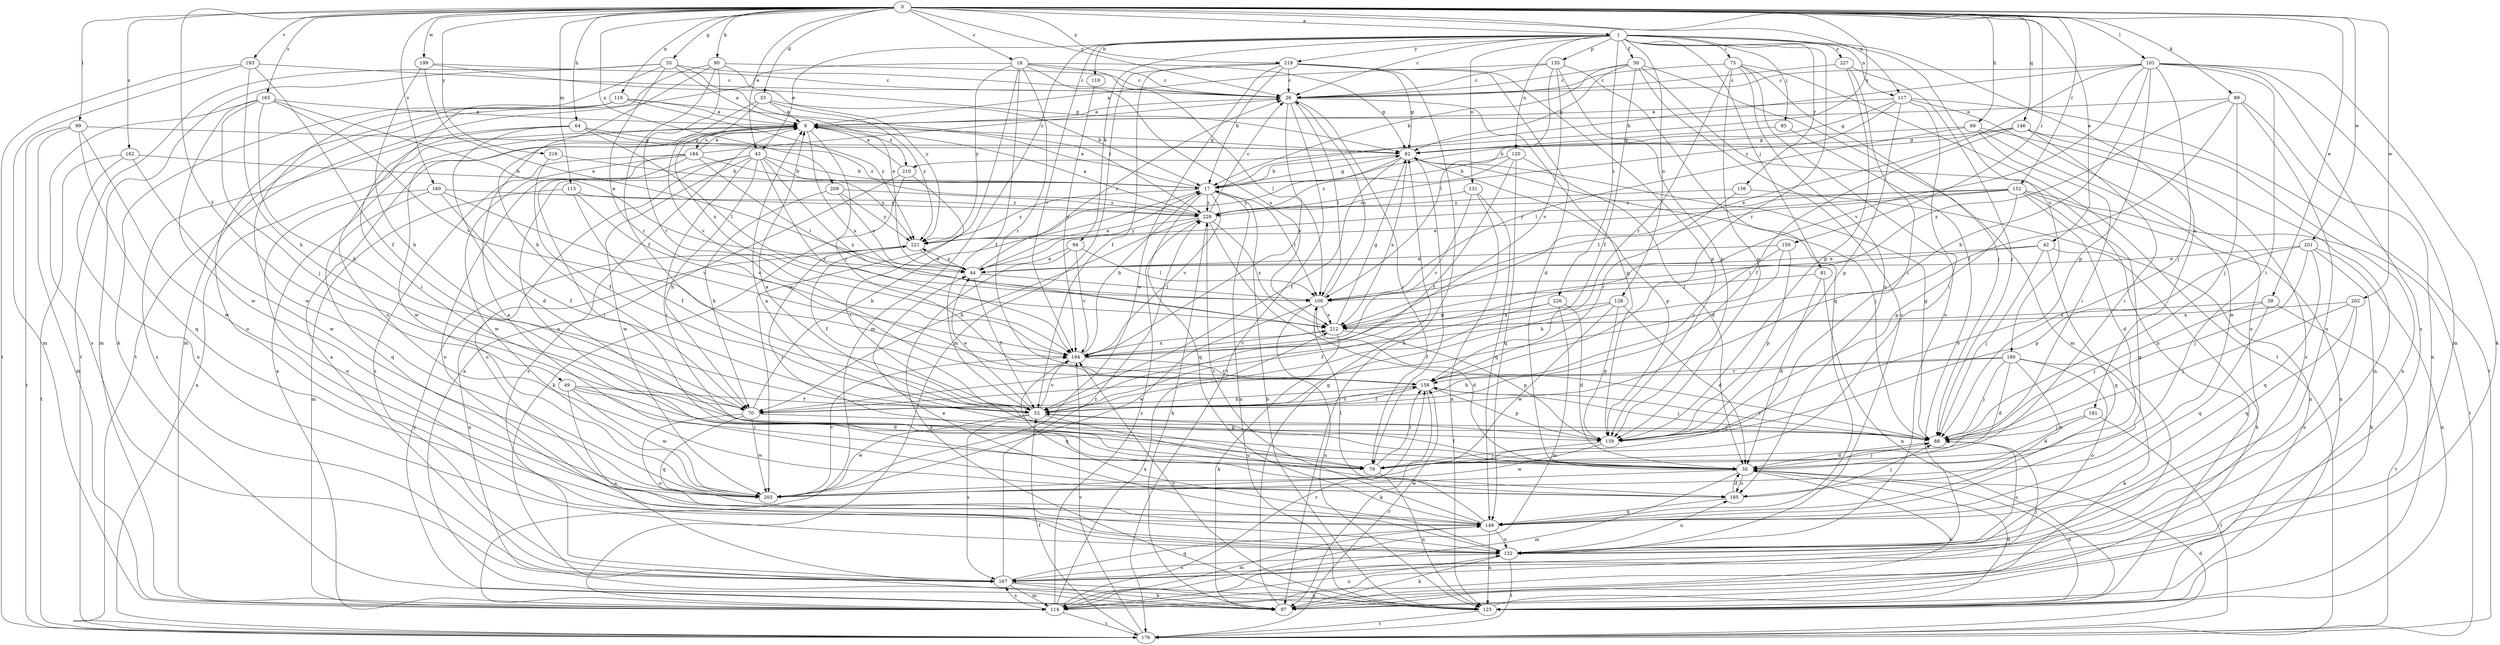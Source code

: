 strict digraph  {
0;
1;
9;
17;
18;
26;
33;
35;
39;
42;
43;
44;
49;
50;
52;
55;
62;
64;
69;
70;
75;
79;
81;
83;
88;
89;
90;
94;
97;
99;
101;
106;
113;
114;
116;
117;
119;
120;
123;
128;
131;
132;
135;
139;
146;
149;
150;
152;
156;
158;
160;
162;
165;
167;
176;
180;
181;
184;
185;
193;
194;
199;
201;
202;
203;
209;
210;
212;
216;
219;
221;
226;
227;
229;
0 -> 1  [label=a];
0 -> 18  [label=c];
0 -> 26  [label=c];
0 -> 33  [label=d];
0 -> 39  [label=e];
0 -> 42  [label=e];
0 -> 43  [label=e];
0 -> 49  [label=f];
0 -> 55  [label=g];
0 -> 64  [label=h];
0 -> 69  [label=h];
0 -> 89  [label=k];
0 -> 90  [label=k];
0 -> 99  [label=l];
0 -> 101  [label=l];
0 -> 113  [label=m];
0 -> 116  [label=n];
0 -> 117  [label=n];
0 -> 146  [label=q];
0 -> 150  [label=r];
0 -> 152  [label=r];
0 -> 160  [label=s];
0 -> 162  [label=s];
0 -> 165  [label=s];
0 -> 193  [label=v];
0 -> 199  [label=w];
0 -> 201  [label=w];
0 -> 202  [label=w];
0 -> 209  [label=x];
0 -> 210  [label=x];
0 -> 216  [label=y];
0 -> 219  [label=y];
1 -> 26  [label=c];
1 -> 43  [label=e];
1 -> 50  [label=f];
1 -> 75  [label=i];
1 -> 81  [label=j];
1 -> 83  [label=j];
1 -> 94  [label=k];
1 -> 114  [label=m];
1 -> 117  [label=n];
1 -> 119  [label=n];
1 -> 120  [label=n];
1 -> 128  [label=o];
1 -> 131  [label=o];
1 -> 135  [label=p];
1 -> 156  [label=r];
1 -> 158  [label=r];
1 -> 180  [label=u];
1 -> 181  [label=u];
1 -> 194  [label=v];
1 -> 219  [label=y];
1 -> 226  [label=z];
1 -> 227  [label=z];
9 -> 62  [label=g];
9 -> 158  [label=r];
9 -> 184  [label=u];
9 -> 203  [label=w];
9 -> 210  [label=x];
9 -> 212  [label=x];
17 -> 9  [label=a];
17 -> 44  [label=e];
17 -> 62  [label=g];
17 -> 106  [label=l];
17 -> 123  [label=n];
17 -> 149  [label=q];
17 -> 194  [label=v];
17 -> 221  [label=y];
17 -> 229  [label=z];
18 -> 26  [label=c];
18 -> 52  [label=f];
18 -> 62  [label=g];
18 -> 106  [label=l];
18 -> 158  [label=r];
18 -> 176  [label=t];
18 -> 203  [label=w];
18 -> 212  [label=x];
18 -> 221  [label=y];
26 -> 9  [label=a];
26 -> 79  [label=i];
26 -> 106  [label=l];
26 -> 139  [label=p];
26 -> 176  [label=t];
26 -> 194  [label=v];
33 -> 9  [label=a];
33 -> 17  [label=b];
33 -> 194  [label=v];
33 -> 212  [label=x];
33 -> 221  [label=y];
35 -> 9  [label=a];
35 -> 52  [label=f];
35 -> 88  [label=j];
35 -> 97  [label=k];
35 -> 114  [label=m];
35 -> 123  [label=n];
35 -> 185  [label=u];
35 -> 203  [label=w];
39 -> 88  [label=j];
39 -> 149  [label=q];
39 -> 176  [label=t];
39 -> 212  [label=x];
42 -> 44  [label=e];
42 -> 88  [label=j];
42 -> 97  [label=k];
42 -> 106  [label=l];
42 -> 149  [label=q];
43 -> 17  [label=b];
43 -> 70  [label=h];
43 -> 79  [label=i];
43 -> 132  [label=o];
43 -> 185  [label=u];
43 -> 194  [label=v];
43 -> 203  [label=w];
43 -> 212  [label=x];
43 -> 221  [label=y];
44 -> 26  [label=c];
44 -> 52  [label=f];
44 -> 106  [label=l];
44 -> 221  [label=y];
49 -> 35  [label=d];
49 -> 52  [label=f];
49 -> 79  [label=i];
49 -> 167  [label=s];
49 -> 203  [label=w];
50 -> 17  [label=b];
50 -> 26  [label=c];
50 -> 52  [label=f];
50 -> 62  [label=g];
50 -> 88  [label=j];
50 -> 123  [label=n];
50 -> 132  [label=o];
52 -> 44  [label=e];
52 -> 88  [label=j];
52 -> 158  [label=r];
52 -> 167  [label=s];
52 -> 185  [label=u];
52 -> 194  [label=v];
52 -> 203  [label=w];
55 -> 9  [label=a];
55 -> 26  [label=c];
55 -> 44  [label=e];
55 -> 97  [label=k];
55 -> 114  [label=m];
55 -> 158  [label=r];
55 -> 176  [label=t];
62 -> 17  [label=b];
62 -> 52  [label=f];
62 -> 79  [label=i];
62 -> 88  [label=j];
62 -> 139  [label=p];
62 -> 212  [label=x];
62 -> 221  [label=y];
64 -> 35  [label=d];
64 -> 62  [label=g];
64 -> 106  [label=l];
64 -> 167  [label=s];
64 -> 185  [label=u];
64 -> 229  [label=z];
69 -> 62  [label=g];
69 -> 79  [label=i];
69 -> 106  [label=l];
69 -> 167  [label=s];
69 -> 203  [label=w];
70 -> 17  [label=b];
70 -> 132  [label=o];
70 -> 139  [label=p];
70 -> 149  [label=q];
70 -> 203  [label=w];
75 -> 26  [label=c];
75 -> 114  [label=m];
75 -> 132  [label=o];
75 -> 139  [label=p];
75 -> 158  [label=r];
75 -> 176  [label=t];
75 -> 185  [label=u];
79 -> 123  [label=n];
79 -> 158  [label=r];
81 -> 35  [label=d];
81 -> 106  [label=l];
81 -> 123  [label=n];
83 -> 62  [label=g];
83 -> 132  [label=o];
88 -> 35  [label=d];
88 -> 62  [label=g];
88 -> 132  [label=o];
88 -> 158  [label=r];
89 -> 9  [label=a];
89 -> 52  [label=f];
89 -> 88  [label=j];
89 -> 123  [label=n];
89 -> 132  [label=o];
89 -> 212  [label=x];
90 -> 26  [label=c];
90 -> 52  [label=f];
90 -> 70  [label=h];
90 -> 114  [label=m];
90 -> 158  [label=r];
90 -> 221  [label=y];
94 -> 44  [label=e];
94 -> 106  [label=l];
94 -> 123  [label=n];
94 -> 194  [label=v];
97 -> 9  [label=a];
97 -> 62  [label=g];
97 -> 221  [label=y];
99 -> 62  [label=g];
99 -> 114  [label=m];
99 -> 149  [label=q];
99 -> 176  [label=t];
99 -> 203  [label=w];
101 -> 17  [label=b];
101 -> 26  [label=c];
101 -> 70  [label=h];
101 -> 79  [label=i];
101 -> 88  [label=j];
101 -> 97  [label=k];
101 -> 114  [label=m];
101 -> 139  [label=p];
101 -> 167  [label=s];
101 -> 194  [label=v];
101 -> 212  [label=x];
106 -> 26  [label=c];
106 -> 35  [label=d];
106 -> 123  [label=n];
106 -> 203  [label=w];
106 -> 212  [label=x];
113 -> 52  [label=f];
113 -> 114  [label=m];
113 -> 194  [label=v];
113 -> 229  [label=z];
114 -> 9  [label=a];
114 -> 132  [label=o];
114 -> 158  [label=r];
114 -> 167  [label=s];
114 -> 176  [label=t];
114 -> 212  [label=x];
114 -> 229  [label=z];
116 -> 9  [label=a];
116 -> 79  [label=i];
116 -> 132  [label=o];
116 -> 203  [label=w];
116 -> 221  [label=y];
116 -> 229  [label=z];
117 -> 9  [label=a];
117 -> 62  [label=g];
117 -> 79  [label=i];
117 -> 132  [label=o];
117 -> 139  [label=p];
117 -> 176  [label=t];
117 -> 229  [label=z];
119 -> 194  [label=v];
120 -> 17  [label=b];
120 -> 35  [label=d];
120 -> 52  [label=f];
120 -> 149  [label=q];
120 -> 229  [label=z];
123 -> 17  [label=b];
123 -> 35  [label=d];
123 -> 176  [label=t];
123 -> 194  [label=v];
128 -> 35  [label=d];
128 -> 52  [label=f];
128 -> 139  [label=p];
128 -> 203  [label=w];
128 -> 212  [label=x];
131 -> 123  [label=n];
131 -> 149  [label=q];
131 -> 194  [label=v];
131 -> 229  [label=z];
132 -> 44  [label=e];
132 -> 97  [label=k];
132 -> 167  [label=s];
132 -> 176  [label=t];
132 -> 185  [label=u];
135 -> 9  [label=a];
135 -> 26  [label=c];
135 -> 106  [label=l];
135 -> 139  [label=p];
135 -> 149  [label=q];
135 -> 194  [label=v];
139 -> 9  [label=a];
139 -> 79  [label=i];
139 -> 203  [label=w];
146 -> 17  [label=b];
146 -> 52  [label=f];
146 -> 62  [label=g];
146 -> 79  [label=i];
146 -> 114  [label=m];
146 -> 123  [label=n];
149 -> 106  [label=l];
149 -> 114  [label=m];
149 -> 123  [label=n];
149 -> 132  [label=o];
149 -> 229  [label=z];
150 -> 44  [label=e];
150 -> 70  [label=h];
150 -> 139  [label=p];
150 -> 158  [label=r];
152 -> 35  [label=d];
152 -> 44  [label=e];
152 -> 106  [label=l];
152 -> 123  [label=n];
152 -> 139  [label=p];
152 -> 149  [label=q];
152 -> 176  [label=t];
152 -> 221  [label=y];
152 -> 229  [label=z];
156 -> 123  [label=n];
156 -> 158  [label=r];
156 -> 229  [label=z];
158 -> 52  [label=f];
158 -> 70  [label=h];
158 -> 88  [label=j];
158 -> 97  [label=k];
158 -> 139  [label=p];
160 -> 52  [label=f];
160 -> 132  [label=o];
160 -> 149  [label=q];
160 -> 194  [label=v];
160 -> 229  [label=z];
162 -> 17  [label=b];
162 -> 132  [label=o];
162 -> 176  [label=t];
162 -> 203  [label=w];
165 -> 9  [label=a];
165 -> 44  [label=e];
165 -> 70  [label=h];
165 -> 88  [label=j];
165 -> 167  [label=s];
165 -> 194  [label=v];
165 -> 203  [label=w];
167 -> 9  [label=a];
167 -> 88  [label=j];
167 -> 97  [label=k];
167 -> 114  [label=m];
167 -> 123  [label=n];
167 -> 149  [label=q];
167 -> 229  [label=z];
176 -> 9  [label=a];
176 -> 35  [label=d];
176 -> 52  [label=f];
176 -> 158  [label=r];
176 -> 194  [label=v];
180 -> 35  [label=d];
180 -> 70  [label=h];
180 -> 88  [label=j];
180 -> 97  [label=k];
180 -> 132  [label=o];
180 -> 158  [label=r];
180 -> 185  [label=u];
181 -> 35  [label=d];
181 -> 88  [label=j];
181 -> 176  [label=t];
184 -> 9  [label=a];
184 -> 17  [label=b];
184 -> 26  [label=c];
184 -> 79  [label=i];
184 -> 106  [label=l];
184 -> 132  [label=o];
184 -> 167  [label=s];
184 -> 203  [label=w];
185 -> 9  [label=a];
185 -> 35  [label=d];
185 -> 88  [label=j];
185 -> 149  [label=q];
193 -> 26  [label=c];
193 -> 52  [label=f];
193 -> 70  [label=h];
193 -> 114  [label=m];
193 -> 176  [label=t];
194 -> 17  [label=b];
194 -> 149  [label=q];
194 -> 158  [label=r];
194 -> 212  [label=x];
199 -> 26  [label=c];
199 -> 44  [label=e];
199 -> 62  [label=g];
199 -> 70  [label=h];
201 -> 44  [label=e];
201 -> 88  [label=j];
201 -> 97  [label=k];
201 -> 123  [label=n];
201 -> 139  [label=p];
201 -> 149  [label=q];
202 -> 88  [label=j];
202 -> 132  [label=o];
202 -> 149  [label=q];
202 -> 212  [label=x];
203 -> 194  [label=v];
209 -> 44  [label=e];
209 -> 70  [label=h];
209 -> 221  [label=y];
209 -> 229  [label=z];
210 -> 9  [label=a];
210 -> 79  [label=i];
210 -> 97  [label=k];
210 -> 167  [label=s];
212 -> 62  [label=g];
212 -> 97  [label=k];
212 -> 139  [label=p];
212 -> 194  [label=v];
216 -> 17  [label=b];
216 -> 52  [label=f];
219 -> 17  [label=b];
219 -> 26  [label=c];
219 -> 35  [label=d];
219 -> 52  [label=f];
219 -> 62  [label=g];
219 -> 97  [label=k];
219 -> 114  [label=m];
219 -> 139  [label=p];
219 -> 203  [label=w];
221 -> 44  [label=e];
221 -> 52  [label=f];
221 -> 79  [label=i];
221 -> 123  [label=n];
226 -> 35  [label=d];
226 -> 52  [label=f];
226 -> 114  [label=m];
226 -> 212  [label=x];
227 -> 26  [label=c];
227 -> 79  [label=i];
227 -> 88  [label=j];
227 -> 139  [label=p];
229 -> 9  [label=a];
229 -> 26  [label=c];
229 -> 70  [label=h];
229 -> 88  [label=j];
229 -> 97  [label=k];
229 -> 212  [label=x];
229 -> 221  [label=y];
}
